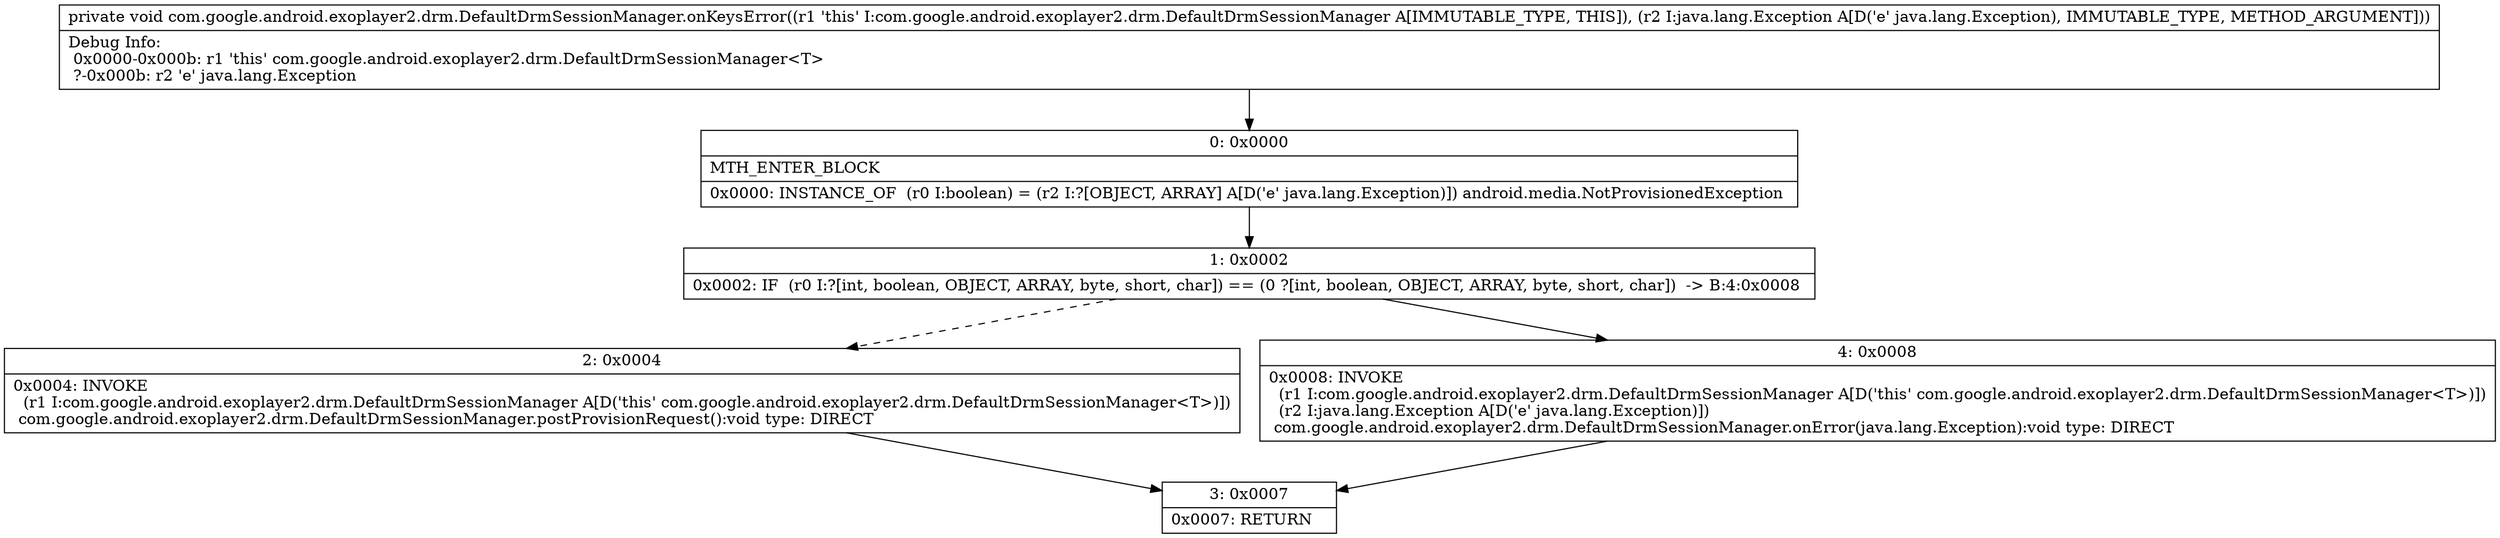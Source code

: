 digraph "CFG forcom.google.android.exoplayer2.drm.DefaultDrmSessionManager.onKeysError(Ljava\/lang\/Exception;)V" {
Node_0 [shape=record,label="{0\:\ 0x0000|MTH_ENTER_BLOCK\l|0x0000: INSTANCE_OF  (r0 I:boolean) = (r2 I:?[OBJECT, ARRAY] A[D('e' java.lang.Exception)]) android.media.NotProvisionedException \l}"];
Node_1 [shape=record,label="{1\:\ 0x0002|0x0002: IF  (r0 I:?[int, boolean, OBJECT, ARRAY, byte, short, char]) == (0 ?[int, boolean, OBJECT, ARRAY, byte, short, char])  \-\> B:4:0x0008 \l}"];
Node_2 [shape=record,label="{2\:\ 0x0004|0x0004: INVOKE  \l  (r1 I:com.google.android.exoplayer2.drm.DefaultDrmSessionManager A[D('this' com.google.android.exoplayer2.drm.DefaultDrmSessionManager\<T\>)])\l com.google.android.exoplayer2.drm.DefaultDrmSessionManager.postProvisionRequest():void type: DIRECT \l}"];
Node_3 [shape=record,label="{3\:\ 0x0007|0x0007: RETURN   \l}"];
Node_4 [shape=record,label="{4\:\ 0x0008|0x0008: INVOKE  \l  (r1 I:com.google.android.exoplayer2.drm.DefaultDrmSessionManager A[D('this' com.google.android.exoplayer2.drm.DefaultDrmSessionManager\<T\>)])\l  (r2 I:java.lang.Exception A[D('e' java.lang.Exception)])\l com.google.android.exoplayer2.drm.DefaultDrmSessionManager.onError(java.lang.Exception):void type: DIRECT \l}"];
MethodNode[shape=record,label="{private void com.google.android.exoplayer2.drm.DefaultDrmSessionManager.onKeysError((r1 'this' I:com.google.android.exoplayer2.drm.DefaultDrmSessionManager A[IMMUTABLE_TYPE, THIS]), (r2 I:java.lang.Exception A[D('e' java.lang.Exception), IMMUTABLE_TYPE, METHOD_ARGUMENT]))  | Debug Info:\l  0x0000\-0x000b: r1 'this' com.google.android.exoplayer2.drm.DefaultDrmSessionManager\<T\>\l  ?\-0x000b: r2 'e' java.lang.Exception\l}"];
MethodNode -> Node_0;
Node_0 -> Node_1;
Node_1 -> Node_2[style=dashed];
Node_1 -> Node_4;
Node_2 -> Node_3;
Node_4 -> Node_3;
}

